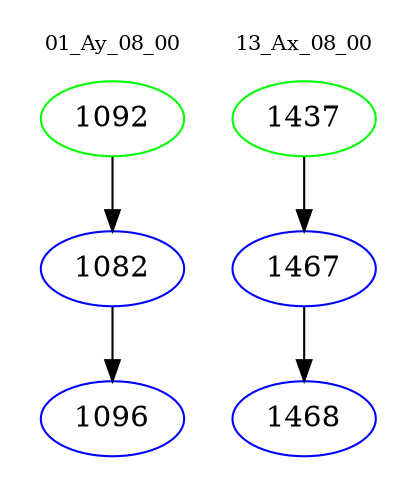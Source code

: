 digraph{
subgraph cluster_0 {
color = white
label = "01_Ay_08_00";
fontsize=10;
T0_1092 [label="1092", color="green"]
T0_1092 -> T0_1082 [color="black"]
T0_1082 [label="1082", color="blue"]
T0_1082 -> T0_1096 [color="black"]
T0_1096 [label="1096", color="blue"]
}
subgraph cluster_1 {
color = white
label = "13_Ax_08_00";
fontsize=10;
T1_1437 [label="1437", color="green"]
T1_1437 -> T1_1467 [color="black"]
T1_1467 [label="1467", color="blue"]
T1_1467 -> T1_1468 [color="black"]
T1_1468 [label="1468", color="blue"]
}
}

